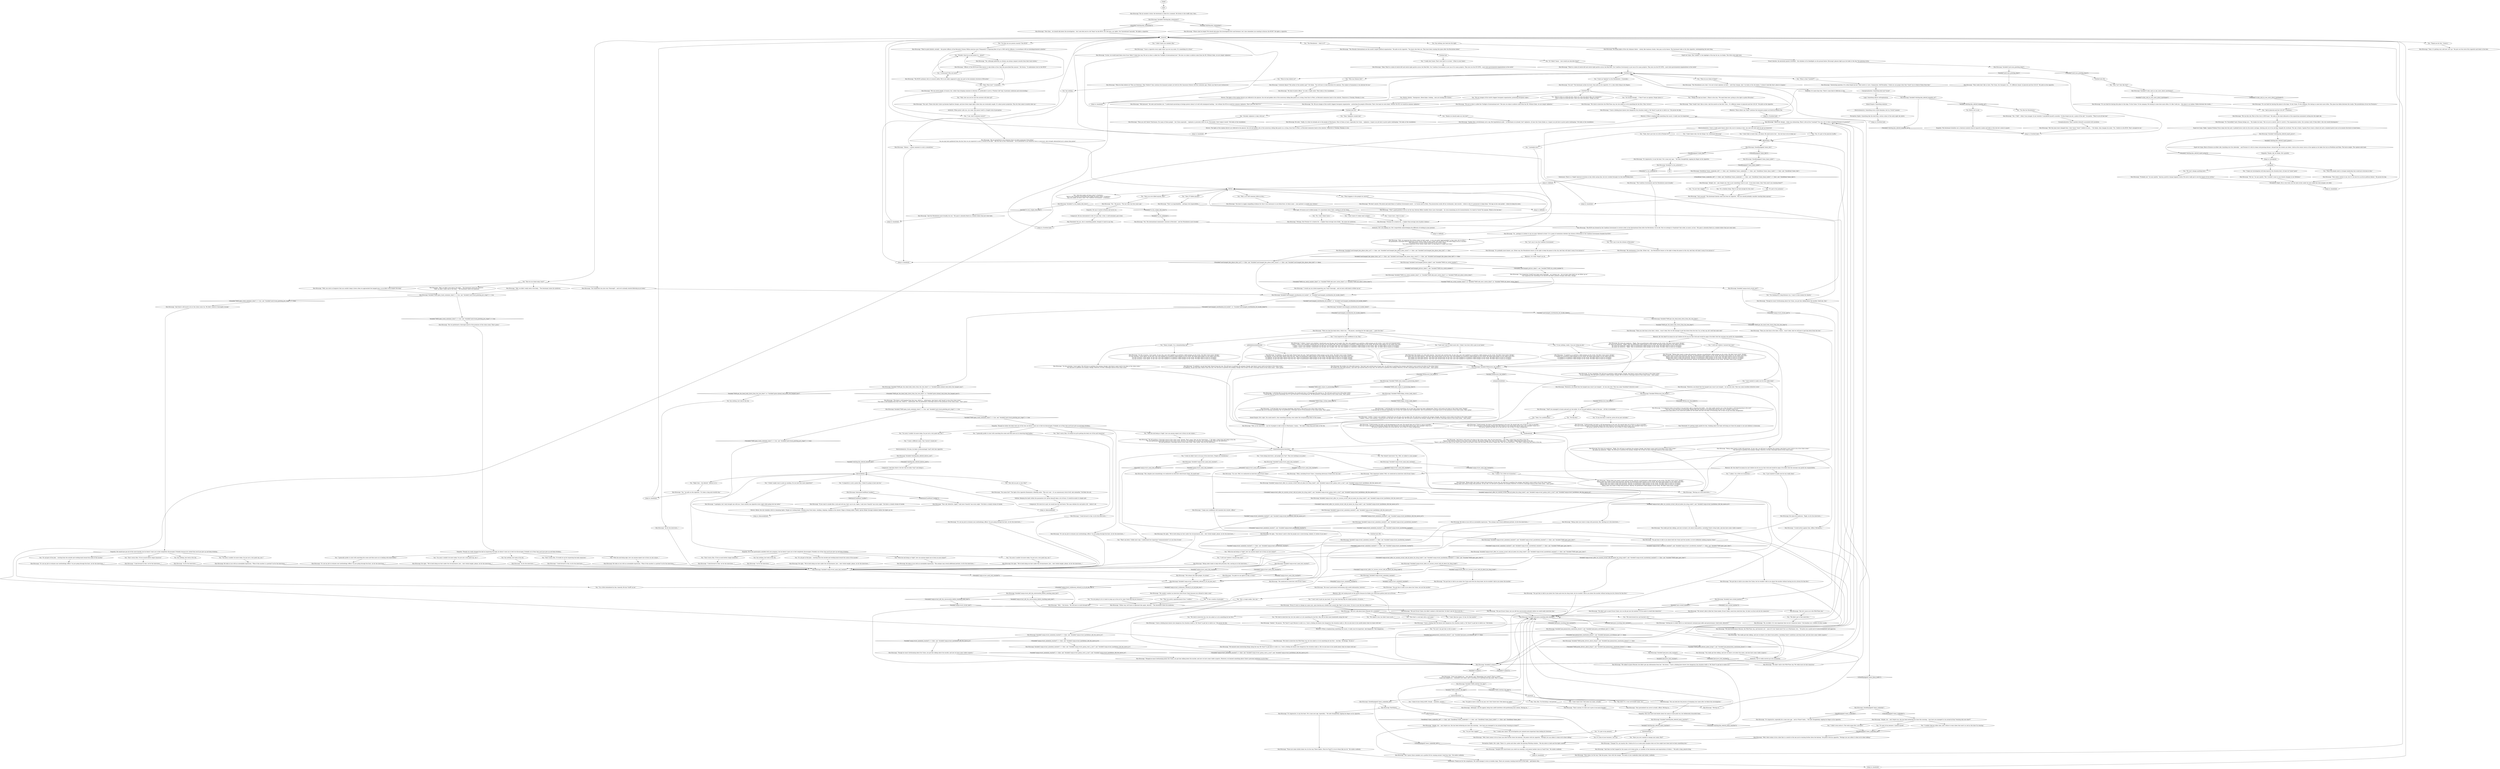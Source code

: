 # KIM SWITCH / DEBRIEF DAY ONE
# 1. Kim smokes.
#2. How did the day go? 
#3. What are our powers and what is the RCM?
#4. What is the Moralintern? 
#5. What do you think of Martinaise, Kim?
# ==================================================
digraph G {
	  0 [label="START"];
	  1 [label="input"];
	  2 [label="Kim Kitsuragi: \"Your call, detective. Again, I only have *exactly* one every night.\" He blows a steady stream of smoke."];
	  3 [label="Endurance: Thank you for the compliment. We could manage it even in wooden clogs. There are uncanny running-reservoirs in this body -- god knows why..."];
	  4 [label="Kim Kitsuragi: \"The Moralist International are the world's largest political organization.\" He pulls on his cigarette. \"You know who they are. They have been running this place after the Revolution failed.\""];
	  5 [label="Kim Kitsuragi: Variable[\"TASK.get_the_dead_body_down_from_the_tree_done\"]"];
	  6 [label="Variable[\"TASK.get_the_dead_body_down_from_the_tree_done\"]", shape=diamond];
	  7 [label="!(Variable[\"TASK.get_the_dead_body_down_from_the_tree_done\"])", shape=diamond];
	  8 [label="You: \"It was the least I could do, given all my past mistakes.\""];
	  9 [label="Kim Kitsuragi: Variable[\"cargo.evrart_stubbornly_refused_to_sit_all_yhe_way\"]"];
	  10 [label="Variable[\"cargo.evrart_stubbornly_refused_to_sit_all_yhe_way\"]", shape=diamond];
	  11 [label="!(Variable[\"cargo.evrart_stubbornly_refused_to_sit_all_yhe_way\"])", shape=diamond];
	  12 [label="Kim Kitsuragi: \"We couldn't conduct an interview with Evrart Claire because you refused to take a seat.\""];
	  13 [label="Kim Kitsuragi: \"We didn't get to meet Evrart Claire, but we did get into the harbour. It'll be easier to reach him tomorrow.\""];
	  14 [label="Kim Kitsuragi: Variable[\"pier.joyce_lynching_hub_reached\"]"];
	  15 [label="Variable[\"pier.joyce_lynching_hub_reached\"]", shape=diamond];
	  16 [label="!(Variable[\"pier.joyce_lynching_hub_reached\"])", shape=diamond];
	  17 [label="You: \"I just can't wait to shoot more shit. I think I was born with a gun in my hands.\""];
	  18 [label="Kim Kitsuragi: Variable[\"cargo.evrart_main_hub_reached\"]"];
	  19 [label="Variable[\"cargo.evrart_main_hub_reached\"]", shape=diamond];
	  20 [label="!(Variable[\"cargo.evrart_main_hub_reached\"])", shape=diamond];
	  21 [label="You: \"I'm sure I can get him to tell us more.\""];
	  22 [label="You: \"It was a matter of principle.\""];
	  23 [label="You: \"See, Kim. I'm becoming a real person.\""];
	  24 [label="Kim Kitsuragi: Variable[\"whirling.kim_debrief_name_reaction\"]"];
	  25 [label="Variable[\"whirling.kim_debrief_name_reaction\"]", shape=diamond];
	  26 [label="!(Variable[\"whirling.kim_debrief_name_reaction\"])", shape=diamond];
	  27 [label="Kim Kitsuragi: \"Change? No, not exactly. But I think all of us at some point imagine what our lives might have been had we been something else.\""];
	  28 [label="Kim Kitsuragi: \"Getting her to really talk to us took fantastic interpersonal skills and perseverance. Good work, detective.\""];
	  29 [label="Kim Kitsuragi: \"No, we didn't. It's very important that we do it tomorrow latest.\" He breathes out. A billow of silver smoke."];
	  30 [label="Kim Kitsuragi: \"What do they believe in? They are Dolorians. They *believe* they continue the humanist project set forth by Her Innocence Dolores Dei four centuries ago. Others say they're just technocrats.\""];
	  31 [label="You: Better not to ask."];
	  32 [label="Jump to: [Untitled hub]"];
	  33 [label="You: \"And in Jamrock and the G.R.I.H?\" (Continue.)"];
	  34 [label="Kim Kitsuragi: \"It's *incredibly* hard. Human beings are...\" He shakes his head. \"But we are in control. And it's worth it. The organization works. Our systems work. If they didn't, this city would disintegrate.\""];
	  35 [label="Kim Kitsuragi: Variable[\"XP.discover_the_bullet\"]"];
	  36 [label="Variable[\"XP.discover_the_bullet\"]", shape=diamond];
	  37 [label="!(Variable[\"XP.discover_the_bullet\"])", shape=diamond];
	  38 [label="Kim Kitsuragi: Variable[\"pier.joyce_hub_reached\"]"];
	  39 [label="Variable[\"pier.joyce_hub_reached\"]", shape=diamond];
	  40 [label="!(Variable[\"pier.joyce_hub_reached\"])", shape=diamond];
	  41 [label="Kim Kitsuragi: \"They're quite limited, actually -- the power officers of the Revachol Citizens Militia exercise most *frequently* is imposing fines of up to 1000 reál for offences, in accordance with an interdepartmental schedule.\""];
	  42 [label="Kim Kitsuragi: \"You can't. Those who don't show up become fugitives though, and have fewer legal rights when they are eventually caught. It's about power projection. Thus far they seem to mostly show up.\""];
	  43 [label="Kim Kitsuragi: Variable[\"cargo.evrart_after_wc_success_evrart_told_all_about_his_drug_trade\"]  and  Variable[\"cargo.evrart_murderhub_reached\"] == false  and  Variable[\"TASK.open_gary_door\"]"];
	  44 [label="Variable[\"cargo.evrart_after_wc_success_evrart_told_all_about_his_drug_trade\"]  and  Variable[\"cargo.evrart_murderhub_reached\"] == false  and  Variable[\"TASK.open_gary_door\"]", shape=diamond];
	  45 [label="!(Variable[\"cargo.evrart_after_wc_success_evrart_told_all_about_his_drug_trade\"]  and  Variable[\"cargo.evrart_murderhub_reached\"] == false  and  Variable[\"TASK.open_gary_door\"])", shape=diamond];
	  46 [label="Empathy: Though you really dropped the ball on inspecting the body, he doesn't want you to feel too discouraged. Probably out of fear that you'll just give up and keep drinking..."];
	  47 [label="You: \"I'm sorry I couldn't do more today. I'm just not a very good cop, am I.\""];
	  48 [label="You: \"It's all part of the plan -- starting from the outside and working back toward the scene of the murder.\""];
	  49 [label="Kim Kitsuragi: \"It's not my job to evaluate your methodology, officer. I'm just going through the facts. As for the interviews...\""];
	  50 [label="Kim Kitsuragi: He raises his eyebrows. \"Right. As for the interviews...\""];
	  51 [label="Kim Kitsuragi: \"Being sober tends to help with precision. Anyway, we performed a field autopsy on the victim. We didn't learn much, though.\"\n\"Being sober tends to help with precision. Anyway, we performed a field autopsy on the victim. We found some things we can really work with.\"\n\"Being sober tends to help with precision. Anyway, we performed a field autopsy on the victim. We didn't find as much as I'd hoped.\"\n\"Being sober tends to help with precision. Anyway, we performed a field autopsy on the victim. We didn't find as much as I'd hoped.\"\n\"Being sober tends to help with precision. Anyway, we performed a field autopsy on the victim. We didn't learn much, though.\""];
	  52 [label="Kim Kitsuragi: \"I look forward to that. As for the interviews...\""];
	  53 [label="Kim Kitsuragi: \"Well...\" He frowns. \"We will have to work through that.\""];
	  54 [label="namehub"];
	  55 [label="You: It's none of your business. Let it go."];
	  56 [label="Kim Kitsuragi: \"I have a feeling that she knows how dangerous the situation really is. We *have* to get her to talk to us.\" He frowns."];
	  57 [label="Kim Kitsuragi: \"Now then... we should talk about the investigation -- but I also feel you're a bit *hazy* on the RCM. Our role here, our rights. Our *jurisdiction* basically.\" He lights a cigarette."];
	  58 [label="Composure: And then there's the fact that he looks *way* cool doing it."];
	  59 [label="You: \"What do they believe in?\""];
	  60 [label="Empathy: Thanks, kid, he thinks. He's grateful."];
	  61 [label="Kim Kitsuragi: \"That seems unwise to me, but it's too late for an all-out political debate.\" He purses his lips."];
	  62 [label="Kim Kitsuragi: \"We met Evrart Claire, but didn't conduct a full interview. So that's one for the to-do list...\""];
	  63 [label="Kim Kitsuragi: \"I still feel like we missed something, but maybe the boys in Processing will surprise us. We still have work to do at the crime scene.\"\n\"I still feel like we missed something, but it's up to the boys in Processing now. We did perform a thorough search of the crime scene. That's great.\""];
	  64 [label="Kim Kitsuragi: \"Where shall we begin? We should talk about the investigation first and foremost, but I also remember you wanting to discuss the RCM?\" He lights a cigarette."];
	  65 [label="Kim Kitsuragi: \"We are permitted to use whatever force we deem necessary. Even lethal.\"\n\"As you may have gathered from the fact that we are expected to carry a record of our kills -- like the one in your watermarks -- we're permitted to use whatever force is necessary. And strongly admonished not to abuse that power.\""];
	  66 [label="killhub"];
	  67 [label="Kim Kitsuragi: \"You got him to talk to you about the Union and even his drug trade, but he wouldn't talk to you about the murder without having you do a favour for him first.\""];
	  68 [label="Inland Empire: He's right. You could smell it, that something missing, even under the overpowering odour of the corpse."];
	  69 [label="You: \"I wish we didn't have to do any of the interviews. People are treacherous.\""];
	  70 [label="Kim Kitsuragi: \"Mhm, including Evrart Claire. A daunting adversary if there ever was one.\""];
	  71 [label="You: \"I'm not going to sit or stand or jump up in the air for some Union big wig just because!..\""];
	  72 [label="Kim Kitsuragi: \"Either way, we'll have to approach him again. Anyway...\" The lieutenant raises his eyebrows."];
	  73 [label="You: \"I still can't believe I missed that shot!\""];
	  74 [label="You: \"It's all part of the plan -- starting from the outside and working back toward the scene of the murder.\""];
	  75 [label="Empathy: He is not particularly satisfied with your progress, but he doesn't want you to feel completely discouraged. Probably out of fear that you'll just give up and keep drinking..."];
	  76 [label="You: \"Big relief. It's a very serviceable name, too.\""];
	  77 [label="You: \"Now that's a cool lady with a cool name.\""];
	  78 [label="Kim Kitsuragi: \"Alright, but -- and, forgive me, this is just something I have to ask -- if you have shoes, then *why aren't you wearing them*?\""];
	  79 [label="Volition: Keeping the habit within the parameters he's given himself takes a lot of focus. It would be easier to simply quit."];
	  80 [label="Jump to: [kimsmokehub]"];
	  81 [label="Kim Kitsuragi: Variable[\"whirling.kim_debrief_electro_cool\"]"];
	  82 [label="Variable[\"whirling.kim_debrief_electro_cool\"]", shape=diamond];
	  83 [label="!(Variable[\"whirling.kim_debrief_electro_cool\"])", shape=diamond];
	  84 [label="You: \"What do you think of them?\""];
	  85 [label="Kim Kitsuragi: \"We don't convict. We arrest and send them to Coalition Government courts -- in Couron and La Delta. The prosecution works off our testimonies. And records -- which is why it's paramount to keep them.\" He taps on his coat pocket -- where he keep his notes."];
	  86 [label="Jump to: [mainhub]"];
	  87 [label="Kim Kitsuragi: \"Then you will *adore* Martinaise. For many of these people -- the Union especially -- vigilantes is precisely what we are. Personally, I don't enjoy it much.\" He looks at the roundabout."];
	  88 [label="Jump to: [mainhub]"];
	  89 [label="Kim Kitsuragi: Variable[\"yard.hanged_coordination_hit_buckle_failed\"]"];
	  90 [label="Variable[\"yard.hanged_coordination_hit_buckle_failed\"]", shape=diamond];
	  91 [label="!(Variable[\"yard.hanged_coordination_hit_buckle_failed\"])", shape=diamond];
	  92 [label="You: \"No big deal.\""];
	  93 [label="Kim Kitsuragi: \"We weren't able to find the Union leader, Evrart Claire, much less interview him. So that's on the to-do list for tomorrow.\""];
	  94 [label="You: \"Wait, so if I kill someone while on duty...\""];
	  95 [label="Kim Kitsuragi: \"*Not* a good position to be in, by the way. Internal Affairs handles these cases thoroughly -- by cross-examining you for inconsistencies. It is hard to *cover* for anyone. Which is for the best.\""];
	  96 [label="Empathy: He says it matter-of-factly and moves on."];
	  97 [label="Kim Kitsuragi: \"Precinct 41 is known for... a higher-than-average rate of police violence.\""];
	  98 [label="Kim Kitsuragi: \"And the Moralintern more broadly, but yes.\" His gaze is absently fixed on a window below that just went dark."];
	  99 [label="Kim Kitsuragi: \"The Coalition Government and the Moralintern more broadly.\""];
	  100 [label="You: \"I'm sorry I couldn't do more today. I'm just not a very good cop, am I.\""];
	  101 [label="Kim Kitsuragi: \"Being sober tends to help with precision. But, moving on to the interviews...\""];
	  102 [label="You: \"The *initial* interviews? Yes. Well, we talked to some people.\""];
	  103 [label="Kim Kitsuragi: \"I look forward to that. As for the interviews...\""];
	  104 [label="You: \"That was pretty unprofessional of me, I confess.\""];
	  105 [label="transitionintointerviewshub"];
	  106 [label="namedoubthub"];
	  107 [label="Kim Kitsuragi: CheckEquipped(\"shoes_snakeskin\")"];
	  108 [label="CheckEquipped(\"shoes_snakeskin\")", shape=diamond];
	  109 [label="!(CheckEquipped(\"shoes_snakeskin\"))", shape=diamond];
	  110 [label="You: \"I didn't even notice it. The work comes first, you know.\""];
	  111 [label="Kim Kitsuragi: The air outside is brisk, the lieutenant is silent for a moment. He listens to the traffic hum, then..."];
	  112 [label="Kim Kitsuragi: \"Well phrased.\" He nods and breathes out. \"I understand answering to foreign powers doesn't sit well with immigrant-bashing -- but without the MI we would be common vigilantes. That's just the way it is.\""];
	  113 [label="You: \"If I *didn't* know -- how would you describe them?\""];
	  114 [label="Kim Kitsuragi: \"Silence -- a great comment to such a conundrum.\""];
	  115 [label="mainhub"];
	  116 [label="Kim Kitsuragi: \"Our inspection *could* have been more thorough -- as it always can -- but we have some leads we can follow up on.\"\n\"Our inspection left something to be desired and didn't produce enough solid leads, though.\""];
	  117 [label="Kim Kitsuragi: Variable[\"TASK.get_the_dead_body_down_from_the_tree_done\"]  or  Variable[\"gates.mhead_took_down_the_hanged_man\"]"];
	  118 [label="Variable[\"TASK.get_the_dead_body_down_from_the_tree_done\"]  or  Variable[\"gates.mhead_took_down_the_hanged_man\"]", shape=diamond];
	  119 [label="!(Variable[\"TASK.get_the_dead_body_down_from_the_tree_done\"]  or  Variable[\"gates.mhead_took_down_the_hanged_man\"])", shape=diamond];
	  120 [label="Kim Kitsuragi: Variable[\"auto.visited_harbour\"]"];
	  121 [label="Variable[\"auto.visited_harbour\"]", shape=diamond];
	  122 [label="!(Variable[\"auto.visited_harbour\"])", shape=diamond];
	  123 [label="Kim Kitsuragi: \"I still feel like we're missing something. And there's still work to do at the crime scene too...\"\n\"I still feel like we're missing something. But we performed a thorough search of the premises of the crime scene. That's great.\""];
	  124 [label="Kim Kitsuragi: \"It's impressive, especially for a man your age -- and in *those* heels...\" He nods thoughtfully, tapping his finger on his cigarette."];
	  125 [label="Authority: He's not judging you. He's respectfully acknowledging the difficulty of working in your precinct."];
	  126 [label="Kim Kitsuragi: \"You got him to talk to you about both the Union and the murder, so we're definitely making progress there.\""];
	  127 [label="You: \"I generally prefer to start with searching the scene and then move on to dealing with dead bodies.\""];
	  128 [label="Pain Threshold: It's getting really painful for him, thinking about the body still being out there for people to see and children to desecrate."];
	  129 [label="Kim Kitsuragi: \"In addition, we got that body *down* from the tree. We still have to perform the autopsy, though. And there's more work to be done at the crime scene.\"\n\"In addition, we got that body *down* from the tree. We still have to perform the autopsy, though. But at least we did a thorough search of the crime scene -- that's great.\""];
	  130 [label="You: \"With the end being so *nigh*, how can anyone expect me to focus on one corpse?\""];
	  131 [label="Kim Kitsuragi: Variable[\"TASK.confront_the_pigs\"]"];
	  132 [label="Variable[\"TASK.confront_the_pigs\"]", shape=diamond];
	  133 [label="!(Variable[\"TASK.confront_the_pigs\"])", shape=diamond];
	  134 [label="Kim Kitsuragi: \"Although I see the appeal, being thus adrift interferes with performing one's duties. Moving on...\""];
	  135 [label="Kim Kitsuragi: \"But let's talk about Joyce Messier for a moment.\""];
	  136 [label="You: \"We interviewed her and learned a lot.\""];
	  137 [label="Kim Kitsuragi: \"Alright, but -- and, forgive me, this has been bothering me since this morning -- how have you managed to run around all day *wearing no shoes*?\""];
	  138 [label="Kim Kitsuragi: \"Alright, but -- and, forgive me, this has been bothering me since this morning -- how have you managed to run around all day *wearing only one shoe*?\""];
	  139 [label="You: \"It's part of my penance. I punish myself.\""];
	  140 [label="Kim Kitsuragi: \"Well, there seems to be at least one shoe further down the balcony.\" He points with his cigarette. \"Perhaps you can collect it when we're done talking.\""];
	  141 [label="Shivers: Below, the city trembles with its remaining lights. People are rushing home, running away from home, smoking, sleeping, singing in the shower. Edges of dining tables, hands, aprons flicker through windows before the lights go out."];
	  142 [label="Composure: Yet were he to quit, he would lose the cool factor. This man relishes his cool quite a bit -- below it all."];
	  143 [label="Perception (Sight): He's right. There it is, green and shiny under the glowing Whirling window... The sky above is dark and the lights sparkle."];
	  144 [label="Jump to: [Untitled hub]"];
	  145 [label="You: \"I have an *opinion* on the Moralintern.\" (Conclude.)"];
	  146 [label="You: \"What happens to the people we convict?\""];
	  147 [label="You: \"What the people need is stronger leadership that would put everyone in line.\""];
	  148 [label="You: \"I don't know why I do the things I do, Lieutenant Kitsuragi.\""];
	  149 [label="Kim Kitsuragi: Variable[\"cargo.evrart_after_wc_success_evrart_told_all_about_his_drug_trade\"]  and  Variable[\"cargo.evrart_hardieboys_did_the_merco_in\"]"];
	  150 [label="Variable[\"cargo.evrart_after_wc_success_evrart_told_all_about_his_drug_trade\"]  and  Variable[\"cargo.evrart_hardieboys_did_the_merco_in\"]", shape=diamond];
	  151 [label="!(Variable[\"cargo.evrart_after_wc_success_evrart_told_all_about_his_drug_trade\"]  and  Variable[\"cargo.evrart_hardieboys_did_the_merco_in\"])", shape=diamond];
	  152 [label="Perception (Sight): He is very tired, but the dark circles under his eyes make him look younger, not older."];
	  153 [label="Kim Kitsuragi: Variable[\"TASK.open_trash_container_done\"] == true  and  Variable[\"yard.viscal_greeting_pre_stage\"] == true"];
	  154 [label="Variable[\"TASK.open_trash_container_done\"] == true  and  Variable[\"yard.viscal_greeting_pre_stage\"] == true", shape=diamond];
	  155 [label="!(Variable[\"TASK.open_trash_container_done\"] == true  and  Variable[\"yard.viscal_greeting_pre_stage\"] == true)", shape=diamond];
	  156 [label="Kim Kitsuragi: \"It would have been even better if we had been able to examine the bullet... but what really worries me is that the body is still decomposing in the yard.\"\n\"The rest is up to the boys in Processing. Maybe they will surprise us by doing their job for once, but I wouldn't count on it.\"\n\"It would have been better if we could have pulled out the bullet and sent the body to Processing. But at least we got the body refrigerated.\""];
	  157 [label="Kim Kitsuragi: \"I'm sure. Well, we conducted an interview with Evrart Claire.\""];
	  158 [label="Kim Kitsuragi: \"I hope your confidence will translate into results, officer.\""];
	  159 [label="Kim Kitsuragi: He studies you with mild concern. \"Just don't get carried away. At any rate, we still have to perform the autopsy. And there's more work to be done at the crime scene.\"\nHe studies you with mild concern. \"Just don't get carried away. At any rate, we still have to perform the autopsy. However, we did a thorough search of the crime scene -- that's great.\""];
	  160 [label="Kim Kitsuragi: \"It's not my job to evaluate your methodology, officer. I'm just going through the facts. As for the interviews...\""];
	  161 [label="Kim Kitsuragi: Variable[\"jam.jammystery_conclusion_drawn\"]  and  Variable[\"pier.joyce_surveillance_tip\"] == false"];
	  162 [label="Variable[\"jam.jammystery_conclusion_drawn\"]  and  Variable[\"pier.joyce_surveillance_tip\"] == false", shape=diamond];
	  163 [label="!(Variable[\"jam.jammystery_conclusion_drawn\"]  and  Variable[\"pier.joyce_surveillance_tip\"] == false)", shape=diamond];
	  164 [label="You: \"I couldn't find my other shoe, and I refuse to wear shoes that aren't as cool as the shoe I'm wearing.\""];
	  165 [label="Jump to: [kimsmokehub]"];
	  166 [label="Jump to: [mainhub]"];
	  167 [label="Inland Empire: Something ominous."];
	  168 [label="Kim Kitsuragi: \"But the years have changed that. I don't know *what* I believe in now....\" He thinks, then changes his mind. \"No. I believe in the RCM. That's enough for me.\""];
	  169 [label="You: \"Yeah. Vigilantes sounds bad.\""];
	  170 [label="Kim Kitsuragi: Variable[\"yard.cuno_greeting_done\"]"];
	  171 [label="Variable[\"yard.cuno_greeting_done\"]", shape=diamond];
	  172 [label="!(Variable[\"yard.cuno_greeting_done\"])", shape=diamond];
	  173 [label="Kim Kitsuragi: \"It's our fault for leaving this place to the dogs. To the Union. To the company. Not daring to come here more often. This place has fallen between the cracks. The jurisdictions of our two Precincts.\""];
	  174 [label="Kim Kitsuragi: \"They're a union of centre-left and centre-right parties across the Reál Belt. Our Coalition Government is just one of its many projects. They also run the ICP, EPIS... most inter-governmental organizations in the world.\""];
	  175 [label="Kim Kitsuragi: \"Then you shot him in the chest, which... wasn't ideal. And we still have to get him down from the tree.\""];
	  176 [label="Kim Kitsuragi: Variable[\"yard.hanged_picture_taken\"]  and  Variable[\"TASK.run_serial_number\"]"];
	  177 [label="Variable[\"yard.hanged_picture_taken\"]  and  Variable[\"TASK.run_serial_number\"]", shape=diamond];
	  178 [label="!(Variable[\"yard.hanged_picture_taken\"]  and  Variable[\"TASK.run_serial_number\"])", shape=diamond];
	  179 [label="caringhub"];
	  180 [label="Kim Kitsuragi: Variable[\"TASK.probe_drivers_about_drugs\"]  and  Variable[\"jam.jammystery_conclusion_drawn\"] == false"];
	  181 [label="Variable[\"TASK.probe_drivers_about_drugs\"]  and  Variable[\"jam.jammystery_conclusion_drawn\"] == false", shape=diamond];
	  182 [label="!(Variable[\"TASK.probe_drivers_about_drugs\"]  and  Variable[\"jam.jammystery_conclusion_drawn\"] == false)", shape=diamond];
	  183 [label="You: \"I don't like to waste time, you know. My mind moves fast -- the rest has to try to keep up.\""];
	  184 [label="Kim Kitsuragi: \"The RCM's primary role is to ensure safety. We're not really supposed to play any part in the economic structure of Revachol.\""];
	  185 [label="Authority: When power calls you, you come. But power itself is a fragile trick of perception."];
	  186 [label="Kim Kitsuragi: Variable[\"tc.rcm_origins_full_story\"]"];
	  187 [label="Variable[\"tc.rcm_origins_full_story\"]", shape=diamond];
	  188 [label="!(Variable[\"tc.rcm_origins_full_story\"])", shape=diamond];
	  189 [label="You: \"With the end being nigh, how can anyone expect me to focus on one corpse...\""];
	  190 [label="You: \"I was inspired by your confidence in me, Kim.\""];
	  191 [label="You: \"I just wanted to make sure he was really dead.\""];
	  192 [label="Kim Kitsuragi: \"Being sober also tends to help with precision. But, moving on to the interviews...\""];
	  193 [label="You: \"I love doing interviews, and people love *me*. They love bathing in my glory.\""];
	  194 [label="Kim Kitsuragi: \"But, despite your misanthropy, we conducted an interview with Evrart Claire. No small task.\""];
	  195 [label="Kim Kitsuragi: \"I'm glad we can agree on that, at least.\""];
	  196 [label="Kim Kitsuragi: \"As for the interviews...\""];
	  197 [label="Kim Kitsuragi: \"Moving on to the interviews...\""];
	  198 [label="Kim Kitsuragi: \"Claire also helped you... how should I say? *Remember your name*? That's a relief.\"\n\"Claire also helped you... remember your name, and is assisting you in getting your gun back. That's a relief.\""];
	  199 [label="Kim Kitsuragi: \"I have a feeling Joyce knows how dangerous the situation really is. We *have* to get her to talk to us.\" He purses his lips."];
	  200 [label="Kim Kitsuragi: \"Well, there seems to be a shoe that is a match to the one you're wearing further down the balcony.\" He points with his cigarette. \"Perhaps you can collect it when we're done talking.\""];
	  201 [label="Kim Kitsuragi: \"Those are some stylish shoes too, by the way. Those loafers. Must be *hard* to run in those like you do.\" He smiles suddenly."];
	  202 [label="Kim Kitsuragi: \"Be sentimental, if you like. Either way -- the Moralintern leases us the right to keep the peace in this city. And they will take it away if we misuse it.\""];
	  203 [label="Kim Kitsuragi: \"Interesting question. It's a blue forget-me-not. Their motto is: Love, Compassion, Self-Discipline. I think you can gauge what they *want* you to think of them from that.\""];
	  204 [label="Jump to: [Untitled hub]"];
	  205 [label="You: \"They've done an awful job here. Have you seen the place? This isn't humanism.\"\n\"They've done an awful job here. Have you seen the place? Things are bad.\""];
	  206 [label="Kim Kitsuragi: \"Well, we didn't even look at the body...\" The lieutenant raises his eyebrows.\n\"Well, we didn't really look at the body...\" The lieutenant raises his eyebrows."];
	  207 [label="Kim Kitsuragi: Variable[\"XP.discover_the_bullet\"]"];
	  208 [label="Variable[\"XP.discover_the_bullet\"]", shape=diamond];
	  209 [label="!(Variable[\"XP.discover_the_bullet\"])", shape=diamond];
	  210 [label="Jump to: [mainhub]"];
	  211 [label="Kim Kitsuragi: \"Yes.\" He pauses. \"The last time was four years ago.\""];
	  212 [label="Jump to: [killhub]"];
	  213 [label="Electrochemistry: I have a really good theory about why you're running so fast, son. Just you wait until we get up tomorrow!"];
	  214 [label="Kim Kitsuragi: He sighs. \"We're both doing our best under the circumstances. Just... don't drink tonight, please. As for the interviews...\""];
	  215 [label="You: \"That's my forte. Unlike most cops, I understand how important *communication* is in our line of work.\""];
	  216 [label="Authority: You've really moved up in his estimation."];
	  217 [label="Rhetoric: He's not saying much on the matter because he thinks you could have gotten more out of Evrart."];
	  218 [label="Kim Kitsuragi: \"As for the interviews...\""];
	  219 [label="Kim Kitsuragi: He raises his eyebrows. \"Right. We still have to perform the autopsy, though. And there's more work to be done at the crime scene.\"\nHe raises his eyebrows. \"Right. We still have to perform the autopsy, though. But at least we did a thorough search of the crime scene.\""];
	  220 [label="You: \"I'm sorry I couldn't do more today. I'm just not a very good cop, am I.\""];
	  221 [label="Kim Kitsuragi: Variable[\"TASK.open_trash_container_done\"] == true  and  Variable[\"yard.viscal_greeting_pre_stage\"] == true"];
	  222 [label="Variable[\"TASK.open_trash_container_done\"] == true  and  Variable[\"yard.viscal_greeting_pre_stage\"] == true", shape=diamond];
	  223 [label="!(Variable[\"TASK.open_trash_container_done\"] == true  and  Variable[\"yard.viscal_greeting_pre_stage\"] == true)", shape=diamond];
	  224 [label="Kim Kitsuragi: He sighs. \"We're both doing our best under the circumstances. Just... don't drink tonight, please. As for the interviews...\""];
	  225 [label="triedbullethub"];
	  226 [label="You: \"I'm glad to have a lead on my gun, but I don't know how I feel about my name.\""];
	  227 [label="Kim Kitsuragi: CheckEquipped(\"shoes_fancy_loafer\")"];
	  228 [label="CheckEquipped(\"shoes_fancy_loafer\")", shape=diamond];
	  229 [label="!(CheckEquipped(\"shoes_fancy_loafer\"))", shape=diamond];
	  230 [label="Jump to: [mainhub]"];
	  231 [label="Kim Kitsuragi: \"Yes. The international community's mission in Revachol -- and the Moralintern more broadly.\""];
	  232 [label="You: \"It's a fashion thing. They're not bad enough for this stud.\""];
	  233 [label="Jump to: [mainhub]"];
	  234 [label="You: \"Let's say it was the citizens of Revachol.\""];
	  235 [label="Kim Kitsuragi: \"The Moralintern are a fact. I try not to have opinions on facts -- until they change. And,\" he looks at the city below, \"it doesn't look like that's about to happen.\""];
	  236 [label="Kim Kitsuragi: He nods. \"Sadly, it is what we already are to the people of Martinaise. Most of them at least, especially the Union -- vigilantes. I expect our job here to prove quite challenging.\" He looks at the roundabout."];
	  237 [label="Kim Kitsuragi: The dying lights of the city shimmer below -- slowly, like luminous clouds, they pass on his lenses. The lieutenant looks at his slim cigarette, contemplating the next drag."];
	  238 [label="Esprit de Corps: Rows of houses on either side, hunching over the sidewalks -- and Precinct 41 with its dome roof growing distant. Around him the streets are silent. A kid on the corner waves at the captain as he takes the turn on Perdition and Main. The horse neighs. The captain nods back."];
	  239 [label="You: \"I really don't know. That's how bad it is in here.\" (Point to your head.)"];
	  240 [label="Kim Kitsuragi: \"Officers of the RCM have been known to take bribes of less than the prescribed fine amount.\" He frowns. \"It undermines trust in the RCM.\""];
	  241 [label="Kim Kitsuragi: Variable[\"tc.harry\"]"];
	  242 [label="Variable[\"tc.harry\"]", shape=diamond];
	  243 [label="!(Variable[\"tc.harry\"])", shape=diamond];
	  244 [label="Rhetoric: By *not ideal* he means he can't believe he let you try that trick and would be angry if he didn't feel the outcome was partly his responsibility."];
	  245 [label="You: \"I admit, I'm a little out of practice.\""];
	  246 [label="Kim Kitsuragi: Variable[\"cargo.evrart_main_hub_reached\"]"];
	  247 [label="Variable[\"cargo.evrart_main_hub_reached\"]", shape=diamond];
	  248 [label="!(Variable[\"cargo.evrart_main_hub_reached\"])", shape=diamond];
	  249 [label="You: \"Don't worry, Kim. I'll totally be up for inspecting the body tomorrow.\""];
	  250 [label="You: Say nothing. Just look at the city."];
	  251 [label="Kim Kitsuragi: \"I look forward to that. As for the interviews...\""];
	  252 [label="You: \"Don't worry, Kim. I'll totally be up for getting the body out of the yard tomorrow.\""];
	  253 [label="You: \"I don't know how I feel about my name, actually.\""];
	  254 [label="You: \"I don't like her name. Or her, for that matter.\""];
	  255 [label="Rhetoric: If Kim is emphasizing something this much, it really must be important."];
	  256 [label="Kim Kitsuragi: \"I have a feeling Joyce knows how dangerous the situation really is. We *have* to get her to talk to us.\" He purses his lips."];
	  257 [label="You: \"We tried to interview her, but she asked us to do something for her first. Boy, did we find some bombshells along the way.\""];
	  258 [label="Kim Kitsuragi: \"It's impressive, to say the least. For a man your age...\" He nods thoughtfully, tapping his finger on his cigarette."];
	  259 [label="Kim Kitsuragi: \"If you want to smoke like a rock and roll star, that's up to you. Again, I only have *exactly* one every night.\" He blows a steady stream of smoke."];
	  260 [label="You: \"How did you get so cool, Kim?\""];
	  261 [label="You: \"A cigarette is such a great idea. I think I'm going to have one too.\""];
	  262 [label="You: \"Yes. It's part of the Jamrock shuffle.\""];
	  263 [label="You: \"The Moralintern -- what is it?\""];
	  264 [label="Electrochemistry: Something even a little feminine, but in a *strict* manner."];
	  265 [label="Empathy: It's more than that. There's some kind of affection in him."];
	  266 [label="Kim Kitsuragi: \"Yes. I *did* -- when I was younger. In my twenties I considered myself a moralist. *A blue forget-me-not, a piece of the sky*,\" he quotes. \"They're not all that bad.\""];
	  267 [label="Kim Kitsuragi: \"Do you?\" The lieutenant arches his brow, then pulls on his cigarette. It's a slim white thing in his fingers."];
	  268 [label="Untitled hub (02)"];
	  269 [label="Kim Kitsuragi: \"It's our fault for leaving this place to the dogs. To the Union. To the company. Not daring to come here more often. It's like I told you -- this place is an orphan. Fallen between the cracks...\""];
	  270 [label="Kim Kitsuragi: Variable[\"yard.hanged_coordination_hit_buckle\"]  or  Variable[\"yard.hanged_coordination_hit_buckle_failed\"]"];
	  271 [label="Variable[\"yard.hanged_coordination_hit_buckle\"]  or  Variable[\"yard.hanged_coordination_hit_buckle_failed\"]", shape=diamond];
	  272 [label="!(Variable[\"yard.hanged_coordination_hit_buckle\"]  or  Variable[\"yard.hanged_coordination_hit_buckle_failed\"])", shape=diamond];
	  273 [label="Kim Kitsuragi: \"Probably not,\" he says quietly. \"Anyway, positive change happens slowly. We never really get to see the impact of our actions.\""];
	  274 [label="Kim Kitsuragi: Variable[\"cargo.evrart_main_hub_reached\"]"];
	  275 [label="Variable[\"cargo.evrart_main_hub_reached\"]", shape=diamond];
	  276 [label="!(Variable[\"cargo.evrart_main_hub_reached\"])", shape=diamond];
	  277 [label="Kim Kitsuragi: \"We conducted an interview with Evrart Claire.\""];
	  278 [label="Kim Kitsuragi: \"I still feel like we missed something, but at least the corpse has been refrigerated. There's still work to be done at the crime scene, though.\"\n\"I still feel like we missed something, but at least the corpse has been refrigerated. And we performed a thorough search of the premises of the crime scene. That's great.\""];
	  279 [label="You: \"Okay. What else?\" (Continue.)"];
	  280 [label="Kim Kitsuragi: Variable[\"cargo.evrart_after_wc_success_evrart_told_all_about_his_drug_trade\"]"];
	  281 [label="Variable[\"cargo.evrart_after_wc_success_evrart_told_all_about_his_drug_trade\"]", shape=diamond];
	  282 [label="!(Variable[\"cargo.evrart_after_wc_success_evrart_told_all_about_his_drug_trade\"])", shape=diamond];
	  283 [label="Kim Kitsuragi: \"You got him to talk to you about the Union, but he wouldn't talk to you about the murder without having you do a favour for him first.\""];
	  284 [label="Kim Kitsuragi: \"But we performed a thorough search of the premises of the crime scene. That's great.\""];
	  285 [label="You: \"It was nothing, really. I was just doing my job.\""];
	  286 [label="Kim Kitsuragi: \"It enabled us to perform a field autopsy on the victim. We didn't learn much, though.\"\n\"It enabled us to perform a field autopsy on the victim. We found some things we can really work with.\"\n\"It enabled us to perform a field autopsy on the victim. We didn't find as much as I'd hoped.\"\n\"It enabled us to perform a field autopsy on the victim. We didn't find as much as I'd hoped.\""];
	  287 [label="Kim Kitsuragi: Variable[\"cargo.evrart_main_hub_reached\"]"];
	  288 [label="Variable[\"cargo.evrart_main_hub_reached\"]", shape=diamond];
	  289 [label="!(Variable[\"cargo.evrart_main_hub_reached\"])", shape=diamond];
	  290 [label="Kim Kitsuragi: Variable[\"cargo.evrart_main_hub_reached\"]"];
	  291 [label="Variable[\"cargo.evrart_main_hub_reached\"]", shape=diamond];
	  292 [label="!(Variable[\"cargo.evrart_main_hub_reached\"])", shape=diamond];
	  293 [label="Kim Kitsuragi: \"I look forward to that. As for the interviews...\""];
	  294 [label="Kim Kitsuragi: \"Being sober also tends to help with precision. Anyway, we performed a field autopsy on the victim. We didn't learn much, though.\"\n\"Being sober also tends to help with precision. Anyway, we performed a field autopsy on the victim. We found some things we can really work with.\"\n\"Being sober also tends to help with precision. Anyway, we performed a field autopsy on the victim. We didn't find as much as I'd hoped.\"\n\"Being sober also tends to help with precision. Anyway, we performed a field autopsy on the victim. We didn't find as much as I'd hoped.\"\n\"Being sober also tends to help with precision. Anyway, we performed a field autopsy on the victim. We didn't learn much, though.\""];
	  295 [label="Kim Kitsuragi: \"And there's still work to be done at the crime scene. Now, for the interviews...\" He takes a deep drag and looks at the city.\n\"There's still work to be done at the crime scene, however. We mustn't forget that. Now, for the interviews...\" He takes a deep drag and looks at the city.\n\"There's still work to be done at the crime scene when we go back to deal with the body. We mustn't forget that. Now, for the interviews...\" He takes a deep drag and looks at the city."];
	  296 [label="Kim Kitsuragi: \"Your personhood was never in doubt, officer. Moving on...\""];
	  297 [label="Kim Kitsuragi: \"But let's move on to the Wild Pines rep.\""];
	  298 [label="You: \"I'm just that rugged.\""];
	  299 [label="Kim Kitsuragi: \"Suit yourself.\" The lieutenant knocks some ash from his cigarette. \"But you should probably consider wearing them anyway.\""];
	  300 [label="You: \"I think I might want to pick up smoking. Do you have any more cigarettes?\""];
	  301 [label="Kim Kitsuragi: \"A historic figure? The author of the modern age?\" He thinks. \"You will have to look elsewhere for opinions. The subject of humanism is too abstract for me.\""];
	  302 [label="Untitled hub"];
	  303 [label="Esprit de Corps: Night. Captain Ptolemy Pryce steps into the yard. A piebald horse waits by the motor carriage, chewing oats out of an oat-bag. Seagulls fly overhead. The sky is black. Captain Pryce wears a black suit and a standard patrol coat as he mounts the horse to head home..."];
	  304 [label="Kim Kitsuragi: \"Now, as for interviews -- my list of people to talk to here in Martinaise, I mean...\" He takes a deep drag and looks at the city."];
	  305 [label="Kim Kitsuragi: \"We interviewed Joyce Messier, the Wild Pines rep, and learned a lot -- none of it very *good news* for us or Martinaise, but...\" He gives you a quick nod of acknowledgement and approval."];
	  306 [label="Kim Kitsuragi: \"We didn't talk to the Wild Pines rep. We really must do that tomorrow.\""];
	  307 [label="Kim Kitsuragi: \"Yes, although indirectly, as citizens can always request records from their local station.\""];
	  308 [label="You: \"Have you ever killed anyone, Kim?\""];
	  309 [label="Half Light: Of course you've killed people. It's somewhere down there, melting in all the drink..."];
	  310 [label="Kim Kitsuragi: Variable[\"cargo.evrart_unionhub_reached\"]  and  Variable[\"cargo.evrart_murderhub_reached\"]"];
	  311 [label="Variable[\"cargo.evrart_unionhub_reached\"]  and  Variable[\"cargo.evrart_murderhub_reached\"]", shape=diamond];
	  312 [label="!(Variable[\"cargo.evrart_unionhub_reached\"]  and  Variable[\"cargo.evrart_murderhub_reached\"])", shape=diamond];
	  313 [label="Kim Kitsuragi: \"Unfortunately, the body is still decomposing in the yard. We should take care of that as soon as possible.\"\n\"The rest is up to the boys in Processing. Maybe they will surprise us by doing their job for once, but I wouldn't count on it.\"\n\"We haven't gotten the body out of the yard yet, but at least it's been refrigerated.\""];
	  314 [label="Kim Kitsuragi: \"In addition, we got that body *down* from the tree. *And* performed a field autopsy on the victim. We didn't learn much, though.\"\n\"In addition, we got that body *down* from the tree. *And* we performed a field autopsy on the victim. We found some things we can really work with.\"\n\"In addition, we got that body *down* from the tree. *And* we performed a field autopsy on the victim. We didn't find as much as I'd hoped, though.\"\n\"In addition, we got that body *down* from the tree. *And* we performed a field autopsy on the victim. We didn't find as much as I'd hoped, though.\""];
	  315 [label="You: \"I generally prefer to start with searching the scene and then move on to removing dead bodies.\""];
	  316 [label="Empathy: Kim must have had doubts about his name at some point too, but deliberately discarded them."];
	  317 [label="You: \"I really don't know. The investigation just seemed more important than looking for footwear.\""];
	  318 [label="You: \"It's part of my penance.\""];
	  319 [label="Composure: He has internalized it well. It's just that. A fact. A self-contained, past event."];
	  320 [label="Rhetoric: Or if they *think* you do."];
	  321 [label="You: \"Things are bad out there.\" (Point to the city.) \"We need them here, giving us the right to police Revachol.\""];
	  322 [label="Jump to: [Untitled hub]"];
	  323 [label="You: \"We are stooges of the world's biggest bourgeois organization, protecting bourgeois rights.\""];
	  324 [label="Kim Kitsuragi: \"Spoken like a revolutionary, not a cop. But hypothetical aside -- in Martinaise we already *are* vigilantes. At least the Union thinks so. I expect our job here to prove quite challenging.\" He looks at the roundabout."];
	  325 [label="Kim Kitsuragi: Variable[\"whirling.kim_debrief_esprit_pryce\"]"];
	  326 [label="Variable[\"whirling.kim_debrief_esprit_pryce\"]", shape=diamond];
	  327 [label="!(Variable[\"whirling.kim_debrief_esprit_pryce\"])", shape=diamond];
	  328 [label="Kim Kitsuragi: Variable[\"TASK.fridge_victims_body_done\"]"];
	  329 [label="Variable[\"TASK.fridge_victims_body_done\"]", shape=diamond];
	  330 [label="!(Variable[\"TASK.fridge_victims_body_done\"])", shape=diamond];
	  331 [label="You: \"Wouldn't that be an easy power to... abuse?\""];
	  332 [label="Kim Kitsuragi: \"We can arrest people, of course, but, rather than bringing someone in directly, it's preferable to serve a *Station Call* slip. It prevents confusion and overcrowding.\""];
	  333 [label="Kim Kitsuragi: \"Perhaps. But Precinct 41 is known for... a higher-than-average rate of kills.\" He raises his eyebrows."];
	  334 [label="You: \"And who makes all these rules?\" (Continue.)\n\"And it's the Coalition Government that makes all these rules?\" (Continue.)\n\"And who makes all these rules? The Coalition Government?\" (Continue.)"];
	  335 [label="Empathy: He would have put all of this more harshly, but he doesn't want you to feel completely discouraged. Probably because he's afraid that you'll just give up and keep drinking..."];
	  336 [label="Kim Kitsuragi: He looks at you with an unreadable expression. \"What if this murder is a portent? As for the interviews...\""];
	  337 [label="Kim Kitsuragi: \"On this occasion, I must agree. At any rate, your shot enabled us to perform a field autopsy on the victim. We didn't learn much, though.\"\n\"On this occasion, I must agree. At any rate, your shot enabled us to perform a field autopsy on the victim. We found some things we can really work with.\"\n\"On this occasion, I must agree. At any rate, your shot enabled us to perform a field autopsy on the victim. We didn't find as much as I'd hoped.\"\n\"On this occasion, I must agree. At any rate, your shot enabled us to perform a field autopsy on the victim. We didn't find as much as I'd hoped.\""];
	  338 [label="Kim Kitsuragi: He sighs. \"One doesn't need to like the people one is interviewing. Indeed, it's better if you don't.\""];
	  339 [label="You: \"He's a tough cookie, that one.\""];
	  340 [label="You: Say nothing. Just look at the city."];
	  341 [label="Kim Kitsuragi: \"Being sober tends to help with precision. At any rate, we still have to perform the autopsy. And there's more work to do at the crime scene.\"\n\"We still have to perform the autopsy, though. However, we did a thorough search of the crime scene.\""];
	  342 [label="You: \"Don't worry, Kim. I'll be in much better shape tomorrow.\""];
	  343 [label="Kim Kitsuragi: \"As for the interviews...\""];
	  344 [label="Kim Kitsuragi: He looks at you with an unreadable expression. \"The autopsy may reveal additional portents. As for the interviews...\""];
	  345 [label="Rhetoric: If Kim is emphasizing something this much, it really must be important. And dangerous. Very dangerous."];
	  346 [label="Kim Kitsuragi: \"Indeed.\" He pauses. \"We *have* to get Messier to talk to us. I have a feeling she knows how dangerous the situation really is. But we also have to be careful about what we share with her.\""];
	  347 [label="Kim Kitsuragi: \"It's probably more honest, yes. Either way, the Moralintern leases us the right to keep the peace in this city. And they will take it away if we misuse it.\""];
	  348 [label="Conceptualization: That's another leitmotiv associated with moralism."];
	  349 [label="Untitled hub"];
	  350 [label="You: \"Thank you for this.\" [Leave.]"];
	  351 [label="Kim Kitsuragi: \"The body is still hanging from that tree, which is... unfortunate. And there's still *much* to do at the crime scene.\"\n\"The body is still hanging from that tree, which is... unfortunate. But we performed a thorough search of the premises of the crime scene -- that's great.\""];
	  352 [label="Kim Kitsuragi: \"Above all, though... today was exhausting. What's with all the *running*? You run a lot. Is that a standard Precinct 41 practice?\""];
	  353 [label="Kim Kitsuragi: Variable[\"cargo.evrart_unionhub_reached\"]  and  Variable[\"cargo.evrart_hardieboys_did_the_merco_in\"]"];
	  354 [label="Variable[\"cargo.evrart_unionhub_reached\"]  and  Variable[\"cargo.evrart_hardieboys_did_the_merco_in\"]", shape=diamond];
	  355 [label="!(Variable[\"cargo.evrart_unionhub_reached\"]  and  Variable[\"cargo.evrart_hardieboys_did_the_merco_in\"])", shape=diamond];
	  356 [label="Untitled hub (09)"];
	  357 [label="Kim Kitsuragi: \"You really got him talking, and now we know a lot about local politics, including Claire's drug trade, and also have some viable suspects.\""];
	  358 [label="Kim Kitsuragi: \"You got him to talk to you about the Union and even his drug trade, but he wouldn't talk to you about the murder.\""];
	  359 [label="Kim Kitsuragi: \"You got him to talk to you about the Union, but not the murder.\""];
	  360 [label="Kim Kitsuragi: \"He wasn't particularly forthcoming with useful information, however.\""];
	  361 [label="Kim Kitsuragi: \"And there's still much to do at the crime scene too. We didn't search it thoroughly enough.\""];
	  362 [label="Kim Kitsuragi: \"Unfortunately, the body is still decomposing in the yard. We should take care of that as soon as possible.\"\n\"The rest is up to the boys in Processing. Maybe they will surprise us by doing their job for once, but I wouldn't count on it.\"\n\"We haven't gotten the body out of the yard yet, but at least it's been refrigerated.\""];
	  363 [label="Kim Kitsuragi: \"Unfortunately, the body is still decomposing in the yard. We should take care of that as soon as possible.\"\n\"The rest is up to the boys in Processing. Maybe they will surprise us by doing their job for once, but I wouldn't count on it.\"\n\"We haven't gotten the body out of the yard yet, but at least it's been refrigerated.\""];
	  364 [label="You: Say nothing. Just look at the city."];
	  365 [label="You: \"I just wanted to make sure he was really dead.\""];
	  366 [label="Kim Kitsuragi: \"Moving on...\""];
	  367 [label="You: \"Have you ever wanted to change your name, Kim?\""];
	  368 [label="You: \"We tried to interview her, but she asked us to do something for her first.\""];
	  369 [label="You: \"We didn't get to that interview...\""];
	  370 [label="You: \"I didn't know you smoked, Kim.\""];
	  371 [label="Kim Kitsuragi: \"You mean this?\" The light of his cigarette illuminates a fleeting smile. \"This isn't cool -- it's an unnecessary trial of will. And unhealthy.\" He flicks the ash."];
	  372 [label="You: \"Let's say it was the Coalition Government.\""];
	  373 [label="You: \"What is their *symbol*?\""];
	  374 [label="You: \"You like the Moralintern.\""];
	  375 [label="Empathy: The lieutenant breathes out a chestnut-scented cloud of cigarette smoke and looks at the city he's sworn to guard."];
	  376 [label="Jump to: [killhub]"];
	  377 [label="Kim Kitsuragi: \"We run this city. West of the river is RCM land.\" He looks at the dark silhouette of the equestrian monument cutting into the night sky."];
	  378 [label="You: Say nothing. Just look into the night."];
	  379 [label="Kim Kitsuragi: Variable[\"TASK.run_serial_number_done\"]  or  Variable[\"TASK.talk_merc_tattoo_done\"]  or  Variable[\"TASK.ask_about_tattoo_done\"]"];
	  380 [label="Variable[\"TASK.run_serial_number_done\"]  or  Variable[\"TASK.talk_merc_tattoo_done\"]  or  Variable[\"TASK.ask_about_tattoo_done\"]", shape=diamond];
	  381 [label="!(Variable[\"TASK.run_serial_number_done\"]  or  Variable[\"TASK.talk_merc_tattoo_done\"]  or  Variable[\"TASK.ask_about_tattoo_done\"])", shape=diamond];
	  382 [label="Kim Kitsuragi: \"*And* you managed to locate and pull out the bullet. So we can get ballistics, make of the gun -- all this is invaluable.\""];
	  383 [label="You: \"I hope our investigation will help improve the situation here. At least do *some* good.\""];
	  384 [label="Kim Kitsuragi: Variable[\"cargo.evrart_left_the_conversation_before_reaching_main_hub\"]"];
	  385 [label="Variable[\"cargo.evrart_left_the_conversation_before_reaching_main_hub\"]", shape=diamond];
	  386 [label="!(Variable[\"cargo.evrart_left_the_conversation_before_reaching_main_hub\"])", shape=diamond];
	  387 [label="Kim Kitsuragi: \"We talked to Joyce Messier, but didn't get any information from her.\" He frowns. \"I have a feeling Joyce knows how dangerous the situation really is. We *have* to get her to talk to us.\""];
	  388 [label="You: \"Wait, how can you be sure the arrestee will show up?\""];
	  389 [label="Jump to: [mainhub]"];
	  390 [label="Kim Kitsuragi: Variable[\"cargo.evrart_unionhub_reached\"]  and  Variable[\"cargo.evrart_murderhub_reached\"] == false  and  Variable[\"TASK.open_gary_door\"]"];
	  391 [label="Variable[\"cargo.evrart_unionhub_reached\"]  and  Variable[\"cargo.evrart_murderhub_reached\"] == false  and  Variable[\"TASK.open_gary_door\"]", shape=diamond];
	  392 [label="!(Variable[\"cargo.evrart_unionhub_reached\"]  and  Variable[\"cargo.evrart_murderhub_reached\"] == false  and  Variable[\"TASK.open_gary_door\"])", shape=diamond];
	  393 [label="Kim Kitsuragi: Variable[\"cargo.evrart_unionhub_reached\"] == false  and  Variable[\"cargo.evrart_hardieboys_did_the_merco_in\"]"];
	  394 [label="Variable[\"cargo.evrart_unionhub_reached\"] == false  and  Variable[\"cargo.evrart_hardieboys_did_the_merco_in\"]", shape=diamond];
	  395 [label="!(Variable[\"cargo.evrart_unionhub_reached\"] == false  and  Variable[\"cargo.evrart_hardieboys_did_the_merco_in\"])", shape=diamond];
	  396 [label="Kim Kitsuragi: Variable[\"cargo.evrart_unionhub_reached\"]"];
	  397 [label="Variable[\"cargo.evrart_unionhub_reached\"]", shape=diamond];
	  398 [label="!(Variable[\"cargo.evrart_unionhub_reached\"])", shape=diamond];
	  399 [label="Kim Kitsuragi: \"Though he wasn't forthcoming about the Union, you got him talking about the murder, and now we have some viable suspects.\""];
	  400 [label="Kim Kitsuragi: \"It's not my job to evaluate your methodology, officer. I'm just going through the facts. As for the interviews...\""];
	  401 [label="Kim Kitsuragi: \"As for the interviews...\""];
	  402 [label="Kim Kitsuragi: \"We learned some interesting things along the way. We *have* to get Joyce to talk to us. I have a feeling she knows how dangerous the situation really is. But we also have to be careful about what we share with her.\""];
	  403 [label="You: \"I'm just that rugged.\""];
	  404 [label="Kim Kitsuragi: Variable[\"whirling.kim_orientation\"]"];
	  405 [label="Variable[\"whirling.kim_orientation\"]", shape=diamond];
	  406 [label="!(Variable[\"whirling.kim_orientation\"])", shape=diamond];
	  407 [label="Kim Kitsuragi: SubstanceUsedMore(\"smokes\")"];
	  408 [label="SubstanceUsedMore(\"smokes\")", shape=diamond];
	  409 [label="!(SubstanceUsedMore(\"smokes\"))", shape=diamond];
	  410 [label="Kim Kitsuragi: \"Yes,\" he pulls on the cigarette. \"It's been a long and eventful day. \""];
	  411 [label="You: \"Who was Dolores Dei?\""];
	  412 [label="Logic: Something almost self-explanatory."];
	  413 [label="Kim Kitsuragi: \"We are in what is called the *twilight of international law*. The laws we claim to enforce come from the MI. Without them, we are simply vigilantes.\""];
	  414 [label="Shivers: The lights of the orphan district are reflected in his glasses: the red and golden orbs of the motorway sliding like pearls on a string, from East to West, as Revachol commutes back to the suburbs. Tomorrow is Tuesday. Monday is over."];
	  415 [label="Kim Kitsuragi: Variable[\"tc.kim_said_no_one_cares_about_martinaise\"]"];
	  416 [label="Variable[\"tc.kim_said_no_one_cares_about_martinaise\"]", shape=diamond];
	  417 [label="!(Variable[\"tc.kim_said_no_one_cares_about_martinaise\"])", shape=diamond];
	  418 [label="Jump to: [caringhub]"];
	  419 [label="You: \"How do you think today went?\""];
	  420 [label="Kim Kitsuragi: \"Then you shot the body down, which was...\" He pauses, searching for the right word. \"...quite the shot.\""];
	  421 [label="Kim Kitsuragi: \"Moreover, you found that the hanged man wasn't just hanged -- he was also shot. That was some *excellent* detective work.\""];
	  422 [label="Kim Kitsuragi: \"We met Evrart Claire, but you left the conversation abruptly before we could really interview him.\""];
	  423 [label="You: \"I see. And if someone resists?\""];
	  424 [label="You: \"Have *I* killed anyone?\""];
	  425 [label="Kim Kitsuragi: Variable[\"cargo.evrart_unionhub_reached\"] == false  and  Variable[\"cargo.evrart_murderhub_reached\"]"];
	  426 [label="Variable[\"cargo.evrart_unionhub_reached\"] == false  and  Variable[\"cargo.evrart_murderhub_reached\"]", shape=diamond];
	  427 [label="!(Variable[\"cargo.evrart_unionhub_reached\"] == false  and  Variable[\"cargo.evrart_murderhub_reached\"])", shape=diamond];
	  428 [label="Kim Kitsuragi: Variable[\"cargo.evrart_unionhub_reached\"] == false  and  Variable[\"cargo.evrart_gonna_start_a_war\"]  and  Variable[\"cargo.evrart_hardieboys_did_the_merco_in\"]"];
	  429 [label="Variable[\"cargo.evrart_unionhub_reached\"] == false  and  Variable[\"cargo.evrart_gonna_start_a_war\"]  and  Variable[\"cargo.evrart_hardieboys_did_the_merco_in\"]", shape=diamond];
	  430 [label="!(Variable[\"cargo.evrart_unionhub_reached\"] == false  and  Variable[\"cargo.evrart_gonna_start_a_war\"]  and  Variable[\"cargo.evrart_hardieboys_did_the_merco_in\"])", shape=diamond];
	  431 [label="Kim Kitsuragi: \"Yeah, it's getting very cold now. Let's go.\" He puts out the stub of his cigarette and looks to the door."];
	  432 [label="You: \"Damn straight. I'm a sharpshooting cop.\""];
	  433 [label="Kim Kitsuragi: \"It was something. We still have to perform a field autopsy, though. And there's more work to be done at the crime scene.\"\n\"It was something. We still have to perform a field autopsy, though. But we did do a thorough search of the crime scene -- that's great.\""];
	  434 [label="You: \"Don't worry, Kim. I'll be in much better shape tomorrow.\""];
	  435 [label="Kim Kitsuragi: He studies you with mild concern. \"Just don't get carried away. At any rate, your shot enabled us to perform a field autopsy on the victim. We didn't learn much, though.\"\nHe studies you with mild concern. \"Just don't get carried away. At any rate, your shot enabled us to perform a field autopsy on the victim. We found some things we can really work with.\"\nHe studies you with mild concern. \"Just don't get carried away. At any rate, your shot enabled us to perform a field autopsy on the victim. We didn't find as much as I'd hoped.\"\nHe studies you with mild concern. \"Just don't get carried away. At any rate, your shot enabled us to perform a field autopsy on the victim. We didn't find as much as I'd hoped.\""];
	  436 [label="nameandgunhub"];
	  437 [label="You: \"I kind of miss being adrift, though -- nameless, gunless...\""];
	  438 [label="Kim Kitsuragi: \"That's normal. It's best not to give it too much thought.\""];
	  439 [label="You: \"We talked to her, but didn't learn much...\""];
	  440 [label="Jump to: [mainhub]"];
	  441 [label="Kim Kitsuragi: CheckEquipped(\"shoes_faln\")"];
	  442 [label="CheckEquipped(\"shoes_faln\")", shape=diamond];
	  443 [label="!(CheckEquipped(\"shoes_faln\"))", shape=diamond];
	  444 [label="Kim Kitsuragi: \"I have a cigarette every night when I go over my notes. It's something of a ritual.\""];
	  445 [label="You: \"Right then -- the debrief.\" (Return to it.)"];
	  446 [label="Kim Kitsuragi: Variable[\"whirling.kim_debrief_empathy_mi\"]"];
	  447 [label="Variable[\"whirling.kim_debrief_empathy_mi\"]", shape=diamond];
	  448 [label="!(Variable[\"whirling.kim_debrief_empathy_mi\"])", shape=diamond];
	  449 [label="Kim Kitsuragi: \"No. We are stooges of the world's biggest bourgeois organization -- protecting the people of Revachol. That's the hand we were dealt. Without the MI, we would be common vigilantes.\""];
	  450 [label="You: \"Actually, vigilantes is okay with me.\""];
	  451 [label="Visual Calculus: An aerostatic passes overhead -- the whiskers of its floodlights on the ground below. Kitsuragi's glasses light up as he looks to the sky. Two glowing circles."];
	  452 [label="You: \"Why *are* they like this?\""];
	  453 [label="Kim Kitsuragi: \"Okay. They're a union of centre-left and centre-right parties across the Reál Belt. Our Coalition Government is just one of its many projects. They also run the ICP, EPIS... most inter-governmental organizations in the world.\""];
	  454 [label="Kim Kitsuragi: \"Well, we didn't really look at the body...\" The lieutenant raises his eyebrows."];
	  455 [label="Kim Kitsuragi: Variable[\"yard.hanged_kim_phase_deux_sat\"] == false  and  Variable[\"yard.hanged_kim_phase_deux_unsat\"] == false  and  Variable[\"yard.hanged_kim_phase_deux_fail\"] == false"];
	  456 [label="Variable[\"yard.hanged_kim_phase_deux_sat\"] == false  and  Variable[\"yard.hanged_kim_phase_deux_unsat\"] == false  and  Variable[\"yard.hanged_kim_phase_deux_fail\"] == false", shape=diamond];
	  457 [label="!(Variable[\"yard.hanged_kim_phase_deux_sat\"] == false  and  Variable[\"yard.hanged_kim_phase_deux_unsat\"] == false  and  Variable[\"yard.hanged_kim_phase_deux_fail\"] == false)", shape=diamond];
	  458 [label="Kim Kitsuragi: \"Then you shot him in the chest, which... wasn't ideal. But we did manage to get him down from the tree. So, as they say, all's well that ends well.\""];
	  459 [label="Kim Kitsuragi: \"Me too,\" he says quietly. \"But I wouldn't count on any drastic changes in our lifetimes.\""];
	  460 [label="Kim Kitsuragi: \"You have to supply compelling evidence for why it was necessary to use lethal force. In these cases -- your partner is usually your witness.\""];
	  461 [label="Kim Kitsuragi: \"That's an improbability -- perhaps even impossibility...\""];
	  462 [label="You: \"No. I don't think I have.\""];
	  463 [label="Kim Kitsuragi: \"The RCM was formed by the Coalition Government to restore order in the International Zone after the Revolution. So we did. Now we attempt to *maintain* that order, no more, no less.\" His gaze is absently fixed on a window below that just went dark."];
	  464 [label="Kim Kitsuragi: \"You really got him talking, and now we know a lot about local politics, including Claire's ambitions and drug trade, and also have some viable suspects.\""];
	  465 [label="Kim Kitsuragi: \"On this occasion, I must agree. We still have to perform the autopsy, though. And there's more work to be done at the crime scene.\"\n\"We still have to perform the autopsy, though. However, we did a thorough search of the crime scene.\""];
	  466 [label="Kim Kitsuragi: \"Being sober also tends to help with precision. At any rate, we still have to perform the autopsy. And there's more work to do at the crime scene.\"\n\"Being sober also tends to help with precision. At any rate, we still have to perform the autopsy. However, we did do a thorough search of the crime scene -- that's great.\""];
	  467 [label="autopsytobullethub"];
	  468 [label="Kim Kitsuragi: \"We tried to interview the Wild Pines rep, but she asked us to do something for her first -- but fine,\" he shrugs. \"So be it.\""];
	  469 [label="kimsmokehub"];
	  470 [label="Kim Kitsuragi: \"I apologize, but I only brought one with me. I have exactly one cigarette every night while going over my notes.\""];
	  471 [label="Untitled hub"];
	  472 [label="Conceptualization: Something kind and *usual*."];
	  473 [label="You: \"Maybe we should make our own law?\""];
	  474 [label="Esprit de Corps: This *soldier* is the highlight of the day for me, he thinks. This little stick right here."];
	  475 [label="Kim Kitsuragi: \"I would say our initial inspection was *very* thorough -- and we have solid leads to follow up on.\""];
	  476 [label="You: \"A thousand? Why not more?\""];
	  477 [label="You: \"I don't know if I really want to know.\""];
	  478 [label="Jump to: [killhub]"];
	  479 [label="Kim Kitsuragi: \"Or... perhaps it is better to say we were *allowed to form*. It's a point of contention whether the citizens of Revachol or the Coalition Government founded the RCM.\""];
	  480 [label="Kim Kitsuragi: Variable[\"cargo.evrart_after_wc_success_evrart_told_all_about_his_drug_trade\"]  and  Variable[\"cargo.evrart_gonna_start_a_war\"]  and  Variable[\"cargo.evrart_hardieboys_did_the_merco_in\"]"];
	  481 [label="Variable[\"cargo.evrart_after_wc_success_evrart_told_all_about_his_drug_trade\"]  and  Variable[\"cargo.evrart_gonna_start_a_war\"]  and  Variable[\"cargo.evrart_hardieboys_did_the_merco_in\"]", shape=diamond];
	  482 [label="!(Variable[\"cargo.evrart_after_wc_success_evrart_told_all_about_his_drug_trade\"]  and  Variable[\"cargo.evrart_gonna_start_a_war\"]  and  Variable[\"cargo.evrart_hardieboys_did_the_merco_in\"])", shape=diamond];
	  483 [label="Kim Kitsuragi: \"I admit, I wasn't sure whether I should give you the gun, but I'm glad I did. Your shot enabled us to perform a field autopsy on the victim. I just wish we'd learned more.\"\n\"I admit, I wasn't sure whether I should give you the gun, but I'm glad I did. Your shot enabled us to perform a field autopsy on the victim. We found some things we can really work with.\"\n\"I admit, I wasn't sure whether I should give you the gun, but I'm glad I did. Your shot enabled us to perform a field autopsy on the victim. Alas, we didn't find as much as I'd hoped.\"\n\"I admit, I wasn't sure whether I should give you the gun, but I'm glad I did. Your shot enabled us to perform a field autopsy on the victim. Alas, we didn't find as much as I'd hoped.\""];
	  484 [label="Rhetoric: By *not ideal* he means he can't believe he let you try that trick and would be angry if he didn't feel the outcome was partly his responsibility."];
	  485 [label="Empathy: Though he wishes the body were out of the tree, he doesn't want you to feel too discouraged. Probably out of fear that you'll just give up and keep drinking..."];
	  486 [label="You: \"With the end being so *nigh*, how can anyone expect me to focus on one corpse...\""];
	  487 [label="You: \"I'm sorry I couldn't do more today. I'm just not a very good cop, am I.\""];
	  488 [label="Kim Kitsuragi: \"And then we feel trapped by the names we've been given, as symbols of the intentions and expectations of others...\" He pulls a long, pensive drag."];
	  489 [label="Kim Kitsuragi: \"Imagine how much faster you could run wearing a cool patent leather shoe on *each* foot.\" He smiles suddenly."];
	  490 [label="Jump to: [mainhub]"];
	  491 [label="Shivers: The lights of the orphan district are reflected in his glasses: the red and golden orbs of the motorway sliding like pearls on a string, from East to West, as Revachol commutes back to the suburbs. Tomorrow is Tuesday. Monday is over."];
	  492 [label="Perception (Sight): Something like the dark blue, serious colour of the early night sky above."];
	  493 [label="You: \"On second thought -- I *don't* have an opinion. Forget about it.\""];
	  494 [label="You: Mutter silently: \"Immigrants, liberal kipts, fucking... men are turning into women.\""];
	  495 [label="Kim Kitsuragi: \"Well, you were so hungover that you couldn't keep it down when we approached the hanged man, so we didn't even inspect the body.\""];
	  496 [label="You: \"Yeah, I'm a professional.\""];
	  497 [label="You: \"So what are our powers exactly? The RCM?\""];
	  498 [label="You: \"We won't change anything here.\""];
	  499 [label="Kim Kitsuragi: Variable[\"TASK.send_corpse_to_processing_done\"]"];
	  500 [label="Variable[\"TASK.send_corpse_to_processing_done\"]", shape=diamond];
	  501 [label="!(Variable[\"TASK.send_corpse_to_processing_done\"])", shape=diamond];
	  502 [label="You: \"Yeah, that's just how we roll in Precinct 41.\""];
	  503 [label="You: \"I must have. I feel it in me.\""];
	  504 [label="Kim Kitsuragi: \"Though he wasn't forthcoming about the Union, you got him talking about the murder, and now we have some viable suspects. Moreover, we learned something about Claire's personal ambitions in all of this.\""];
	  505 [label="Kim Kitsuragi: \"I admit, I wasn't sure whether I should give you the gun, but I'm glad I did. We still have to perform the autopsy, though. And there's more work to be done at the crime scene.\"\n\"I admit, I wasn't sure whether I should give you the gun, but I'm glad I did. We still have to perform the autopsy, though. But we did do a thorough search of the crime scene -- that's great.\""];
	  506 [label="gotbodydownshotlesshub"];
	  507 [label="You: Say nothing. Just look at the city."];
	  508 [label="Kim Kitsuragi: \"It's not my job to evaluate your methodology, officer. I'm just going through the facts. As for the interviews...\""];
	  509 [label="Kim Kitsuragi: He sighs. \"We're both doing our best under the circumstances. Just... don't drink tonight, please. As for the interviews...\""];
	  510 [label="You: \"I want a different name. One I haven't ruined yet.\""];
	  511 [label="Kim Kitsuragi: \"You can look into the process of changing your name after we finish this investigation.\""];
	  512 [label="Electrochemistry: Oh man, he looks so devastatingly *cool* with that cigarette."];
	  513 [label="Kim Kitsuragi: \"In fact, we would need them even if you *didn't* think that way. We are in what is called the *twilight of international law*. The laws we claim to enforce come from the MI. Without them, we are simply vigilantes.\""];
	  514 [label="Kim Kitsuragi: \"They *really* don't like us here. And the mouth on that kid, Cuno... It's different inland. In Jamrock and the G.R.I.H.\" He pulls on the cigarette."];
	  515 [label="Kim Kitsuragi: \"They really don't like us here. The Union, the teenagers too... It's different inland. In Jamrock and the G.R.I.H.\" He pulls on the cigarette."];
	  516 [label="Untitled hub (03)"];
	  517 [label="Rhetoric: Those others say *they* continue the humanist project set forth by Dolores Dei."];
	  518 [label="You: Say nothing."];
	  519 [label="Kim Kitsuragi: \"Well, we inspected the victim's body. So that's good -- it was not easily *approachable* in that state, but we did it.\"\n\"We performed a thorough initial inspection of the victim's body. So that's good. One could say it's the main thing to do in a murder.\"\n\"We performed a cursory initial inspection of the victim's body.\"\n\"Our initial inspection of the victim's body wasn't as thorough as it might have been.\""];
	  520 [label="Kim Kitsuragi: \"Our inspection was also very *thorough* -- and we've already started following up on leads.\""];
	  521 [label="Kim Kitsuragi: Variable[\"cargo.evrart_evrart_met\"]"];
	  522 [label="Variable[\"cargo.evrart_evrart_met\"]", shape=diamond];
	  523 [label="!(Variable[\"cargo.evrart_evrart_met\"])", shape=diamond];
	  524 [label="You: \"I'm training for a long-distance run. I want to raise money for charity.\""];
	  525 [label="You: \"I probably have.\""];
	  526 [label="Kim Kitsuragi: \"Though he wasn't forthcoming about the Union, you got him talking about the murder. Good one, that.\""];
	  527 [label="You: \"With the end being so *nigh*, how can anyone expect me to focus on one corpse?\""];
	  528 [label="You: \"I'm a little intimidated by him, honestly. He has *stuff* on me.\""];
	  529 [label="You: \"I can't wait to get my gun back. I'll use that thieving Pigs for target practice, of course...\""];
	  530 [label="Kim Kitsuragi: CheckEquipped(\"shoes_snakeskin_left\")"];
	  531 [label="CheckEquipped(\"shoes_snakeskin_left\")", shape=diamond];
	  532 [label="!(CheckEquipped(\"shoes_snakeskin_left\"))", shape=diamond];
	  533 [label="Kim Kitsuragi: HasShoes()"];
	  534 [label="HasShoes()", shape=diamond];
	  535 [label="!(HasShoes())", shape=diamond];
	  536 [label="Kim Kitsuragi: \"It's impressive, to say the least. For a man your age, especially...\" He nods thoughtfully, tapping his finger on his cigarette."];
	  537 [label="Kim Kitsuragi: CheckItem(\"shoes_snakeskin_left\") == false  and  CheckItem(\"shoes_snakeskin\") == false  and  CheckItem(\"shoes_fancy_loafer\") == false  and  CheckItem(\"shoes_faln\")"];
	  538 [label="CheckItem(\"shoes_snakeskin_left\") == false  and  CheckItem(\"shoes_snakeskin\") == false  and  CheckItem(\"shoes_fancy_loafer\") == false  and  CheckItem(\"shoes_faln\")", shape=diamond];
	  539 [label="!(CheckItem(\"shoes_snakeskin_left\") == false  and  CheckItem(\"shoes_snakeskin\") == false  and  CheckItem(\"shoes_fancy_loafer\") == false  and  CheckItem(\"shoes_faln\"))", shape=diamond];
	  540 [label="Endurance: There is a *slight* physical revulsion in him while saying that, but he's worked through it in the intervening years."];
	  541 [label="Pain Threshold: For you, she is something painful, though it's hard to say why."];
	  542 [label="Kim Kitsuragi: \"My kind of police officer,\" he nods. A light smile. Then looks at the roundabout."];
	  543 [label="Kim Kitsuragi: \"We tried to interview the Wild Pines rep, but she asked us to do something for her first. Fine. So be it.\""];
	  544 [label="Kim Kitsuragi: \"You really got him talking, and now we know a lot about the union, and also have some viable suspects.\""];
	  545 [label="Kim Kitsuragi: He sighs. \"We're both doing our best under the circumstances. Just... don't drink tonight, please. As for the interviews...\""];
	  546 [label="Kim Kitsuragi: He looks at you with an unreadable expression. \"What if this murder is a portent? As for the interviews...\""];
	  547 [label="You: \"I still can't believe I missed that shot!\""];
	  548 [label="Kim Kitsuragi: \"Very important indeed. Well, we conducted an interview with Evrart Claire.\""];
	  549 [label="Kim Kitsuragi: \"Not always the right people, I'm afraid.\""];
	  550 [label="You: \"I admit, I'm a little out of practice.\""];
	  551 [label="Kim Kitsuragi: He raises his eyebrows. \"Right. Then we performed a field autopsy on the victim. We didn't learn much, though.\"\nHe raises his eyebrows. \"Right. Then we performed a field autopsy on the victim. We found some things we can really work with.\"\nHe raises his eyebrows. \"Right. Then we performed a field autopsy on the victim. We didn't find as much as I'd hoped.\"\nHe raises his eyebrows. \"Right. Then we performed a field autopsy on the victim. We didn't find as much as I'd hoped.\""];
	  552 [label="Kim Kitsuragi: \"However, you found that the hanged man wasn't just hanged -- he was also shot. That was some excellent detective work.\""];
	  553 [label="Kim Kitsuragi: He looks at you with an unreadable expression. \"The autopsy may reveal additional portents. As for the interviews...\""];
	  554 [label="Kim Kitsuragi: \"We did perform a thorough search of the crime scene, though. That's great. Now, for the *interviews...*\" He takes a deep drag and looks at the city.\n\"We also performed a thorough search of the crime scene. All in all, we handled the situation very professionally. Now, for the interviews...\"\n\"We also performed a thorough search of the crime scene. That's great. Now, for the interviews...\""];
	  555 [label="Kim Kitsuragi: \"I would advise against that, officer. Moving on...\""];
	  556 [label="Kim Kitsuragi: \"Even if I were to change my name now, upon hearing any syllable that sounds like *kim* in the street, I'd turn to see who was calling me.\""];
	  557 [label="Kim Kitsuragi: \"Nice shoes, by the way. I like the green. Goes with the orange.\" He looks at your snakeskin shoes and smiles, suddenly."];
	  558 [label="You: \"It's part of my penance.\""];
	  559 [label="Kim Kitsuragi: \"But I guess those sneakers are a perfect fit for running around. Good buy, that.\" He smiles suddenly."];
	  560 [label="Kim Kitsuragi: Variable[\"tc.rcm_authority\"]"];
	  561 [label="Variable[\"tc.rcm_authority\"]", shape=diamond];
	  562 [label="!(Variable[\"tc.rcm_authority\"])", shape=diamond];
	  0 -> 1
	  1 -> 111
	  2 -> 141
	  3 -> 230
	  4 -> 349
	  5 -> 6
	  5 -> 7
	  6 -> 458
	  7 -> 175
	  8 -> 313
	  9 -> 10
	  9 -> 11
	  10 -> 12
	  11 -> 384
	  12 -> 104
	  12 -> 22
	  12 -> 71
	  13 -> 14
	  14 -> 16
	  14 -> 15
	  15 -> 305
	  16 -> 161
	  17 -> 435
	  17 -> 159
	  18 -> 19
	  18 -> 20
	  19 -> 549
	  20 -> 195
	  21 -> 241
	  22 -> 72
	  23 -> 296
	  24 -> 25
	  24 -> 26
	  25 -> 106
	  26 -> 14
	  27 -> 488
	  28 -> 352
	  29 -> 352
	  30 -> 518
	  31 -> 375
	  32 -> 471
	  33 -> 377
	  34 -> 303
	  35 -> 36
	  35 -> 37
	  36 -> 382
	  37 -> 156
	  38 -> 40
	  38 -> 39
	  39 -> 387
	  40 -> 306
	  41 -> 331
	  41 -> 476
	  41 -> 279
	  42 -> 185
	  43 -> 44
	  43 -> 45
	  44 -> 67
	  45 -> 280
	  46 -> 100
	  46 -> 364
	  46 -> 249
	  46 -> 189
	  46 -> 127
	  47 -> 546
	  48 -> 49
	  49 -> 274
	  50 -> 274
	  51 -> 207
	  52 -> 274
	  53 -> 241
	  54 -> 76
	  54 -> 253
	  54 -> 511
	  55 -> 14
	  56 -> 345
	  57 -> 115
	  58 -> 469
	  59 -> 30
	  60 -> 418
	  61 -> 152
	  62 -> 14
	  63 -> 304
	  64 -> 115
	  65 -> 66
	  66 -> 424
	  66 -> 334
	  66 -> 146
	  66 -> 308
	  66 -> 94
	  67 -> 241
	  68 -> 304
	  69 -> 246
	  70 -> 480
	  71 -> 72
	  72 -> 14
	  73 -> 51
	  73 -> 341
	  74 -> 509
	  75 -> 130
	  75 -> 487
	  75 -> 74
	  75 -> 342
	  75 -> 250
	  76 -> 366
	  77 -> 56
	  78 -> 232
	  78 -> 403
	  78 -> 318
	  79 -> 142
	  80 -> 469
	  81 -> 82
	  81 -> 83
	  82 -> 469
	  83 -> 58
	  84 -> 235
	  85 -> 376
	  86 -> 115
	  87 -> 414
	  88 -> 115
	  89 -> 90
	  89 -> 91
	  90 -> 5
	  91 -> 420
	  92 -> 363
	  93 -> 14
	  94 -> 460
	  95 -> 66
	  96 -> 319
	  97 -> 125
	  98 -> 389
	  99 -> 463
	  100 -> 214
	  101 -> 274
	  102 -> 290
	  103 -> 274
	  104 -> 72
	  105 -> 193
	  105 -> 69
	  105 -> 102
	  105 -> 215
	  106 -> 55
	  106 -> 367
	  107 -> 108
	  107 -> 109
	  108 -> 124
	  109 -> 138
	  110 -> 531
	  111 -> 404
	  112 -> 268
	  113 -> 174
	  114 -> 166
	  115 -> 419
	  115 -> 263
	  115 -> 497
	  115 -> 370
	  115 -> 378
	  115 -> 350
	  116 -> 270
	  117 -> 118
	  117 -> 119
	  118 -> 507
	  119 -> 351
	  120 -> 121
	  120 -> 122
	  121 -> 13
	  122 -> 93
	  123 -> 68
	  124 -> 558
	  125 -> 212
	  126 -> 241
	  127 -> 400
	  128 -> 225
	  129 -> 105
	  130 -> 344
	  131 -> 132
	  131 -> 133
	  132 -> 436
	  133 -> 54
	  134 -> 14
	  135 -> 257
	  135 -> 136
	  135 -> 77
	  135 -> 368
	  135 -> 439
	  135 -> 254
	  136 -> 28
	  137 -> 298
	  137 -> 317
	  137 -> 559
	  138 -> 139
	  138 -> 164
	  138 -> 110
	  139 -> 531
	  140 -> 143
	  141 -> 165
	  142 -> 80
	  143 -> 489
	  144 -> 471
	  145 -> 267
	  146 -> 85
	  147 -> 61
	  148 -> 534
	  149 -> 150
	  149 -> 151
	  150 -> 357
	  151 -> 353
	  152 -> 210
	  153 -> 154
	  153 -> 155
	  154 -> 284
	  155 -> 361
	  156 -> 128
	  157 -> 480
	  158 -> 9
	  159 -> 304
	  160 -> 274
	  161 -> 162
	  161 -> 163
	  162 -> 468
	  163 -> 180
	  164 -> 531
	  165 -> 469
	  166 -> 115
	  167 -> 264
	  168 -> 32
	  169 -> 236
	  170 -> 171
	  170 -> 172
	  171 -> 515
	  172 -> 516
	  173 -> 33
	  174 -> 471
	  175 -> 244
	  176 -> 177
	  176 -> 178
	  177 -> 379
	  178 -> 116
	  179 -> 498
	  179 -> 147
	  179 -> 383
	  180 -> 181
	  180 -> 182
	  181 -> 544
	  182 -> 38
	  183 -> 534
	  184 -> 331
	  184 -> 476
	  184 -> 279
	  185 -> 423
	  186 -> 187
	  186 -> 188
	  187 -> 98
	  188 -> 561
	  189 -> 336
	  190 -> 506
	  190 -> 483
	  191 -> 50
	  192 -> 274
	  193 -> 287
	  194 -> 480
	  195 -> 9
	  196 -> 274
	  197 -> 105
	  198 -> 131
	  199 -> 345
	  200 -> 143
	  201 -> 3
	  202 -> 320
	  203 -> 472
	  204 -> 471
	  205 -> 413
	  206 -> 153
	  207 -> 208
	  207 -> 209
	  208 -> 467
	  209 -> 499
	  210 -> 115
	  211 -> 96
	  212 -> 66
	  213 -> 262
	  213 -> 525
	  213 -> 148
	  213 -> 502
	  213 -> 183
	  214 -> 274
	  215 -> 18
	  216 -> 241
	  217 -> 529
	  217 -> 339
	  217 -> 21
	  218 -> 274
	  219 -> 197
	  220 -> 510
	  221 -> 222
	  221 -> 223
	  222 -> 485
	  223 -> 75
	  224 -> 274
	  225 -> 555
	  225 -> 295
	  226 -> 438
	  227 -> 228
	  227 -> 229
	  228 -> 537
	  229 -> 107
	  230 -> 115
	  231 -> 463
	  232 -> 299
	  233 -> 115
	  234 -> 202
	  235 -> 265
	  236 -> 414
	  237 -> 474
	  238 -> 60
	  239 -> 453
	  240 -> 331
	  240 -> 476
	  240 -> 279
	  241 -> 242
	  241 -> 243
	  242 -> 198
	  243 -> 14
	  244 -> 548
	  244 -> 245
	  244 -> 191
	  245 -> 192
	  246 -> 248
	  246 -> 247
	  247 -> 194
	  248 -> 338
	  249 -> 293
	  250 -> 343
	  251 -> 274
	  252 -> 52
	  253 -> 438
	  254 -> 56
	  255 -> 352
	  256 -> 255
	  257 -> 346
	  258 -> 560
	  259 -> 141
	  260 -> 371
	  261 -> 407
	  262 -> 534
	  263 -> 4
	  264 -> 492
	  265 -> 446
	  266 -> 348
	  267 -> 302
	  268 -> 169
	  268 -> 450
	  268 -> 473
	  269 -> 33
	  270 -> 272
	  270 -> 271
	  271 -> 89
	  272 -> 117
	  273 -> 152
	  274 -> 275
	  274 -> 276
	  275 -> 277
	  276 -> 9
	  277 -> 480
	  278 -> 68
	  279 -> 332
	  280 -> 281
	  280 -> 282
	  281 -> 358
	  282 -> 396
	  283 -> 241
	  284 -> 46
	  285 -> 433
	  285 -> 286
	  286 -> 207
	  287 -> 288
	  287 -> 289
	  288 -> 157
	  289 -> 158
	  290 -> 291
	  290 -> 292
	  291 -> 70
	  292 -> 550
	  293 -> 274
	  294 -> 207
	  295 -> 105
	  296 -> 14
	  297 -> 369
	  298 -> 140
	  299 -> 490
	  300 -> 470
	  301 -> 542
	  302 -> 321
	  302 -> 323
	  302 -> 205
	  302 -> 494
	  302 -> 493
	  303 -> 325
	  304 -> 105
	  305 -> 352
	  306 -> 352
	  307 -> 240
	  308 -> 211
	  309 -> 462
	  309 -> 477
	  309 -> 526
	  309 -> 503
	  310 -> 312
	  310 -> 311
	  311 -> 126
	  312 -> 356
	  313 -> 225
	  314 -> 207
	  315 -> 160
	  316 -> 24
	  317 -> 140
	  318 -> 299
	  319 -> 541
	  320 -> 166
	  321 -> 514
	  322 -> 471
	  323 -> 449
	  324 -> 414
	  325 -> 326
	  325 -> 327
	  326 -> 238
	  327 -> 418
	  328 -> 329
	  328 -> 330
	  329 -> 278
	  330 -> 123
	  331 -> 307
	  332 -> 388
	  332 -> 423
	  333 -> 125
	  334 -> 186
	  335 -> 47
	  335 -> 48
	  335 -> 528
	  335 -> 434
	  335 -> 340
	  336 -> 274
	  337 -> 207
	  338 -> 9
	  339 -> 241
	  339 -> 53
	  340 -> 196
	  341 -> 197
	  342 -> 251
	  343 -> 274
	  344 -> 274
	  345 -> 352
	  346 -> 345
	  347 -> 320
	  348 -> 168
	  349 -> 113
	  349 -> 239
	  350 -> 431
	  351 -> 221
	  352 -> 213
	  353 -> 354
	  353 -> 355
	  354 -> 545
	  355 -> 310
	  356 -> 425
	  356 -> 390
	  357 -> 216
	  358 -> 217
	  359 -> 217
	  360 -> 217
	  361 -> 335
	  362 -> 225
	  363 -> 225
	  364 -> 218
	  365 -> 552
	  365 -> 219
	  366 -> 14
	  367 -> 27
	  368 -> 199
	  369 -> 29
	  370 -> 444
	  371 -> 79
	  372 -> 347
	  373 -> 203
	  374 -> 266
	  375 -> 32
	  376 -> 66
	  377 -> 34
	  378 -> 237
	  379 -> 380
	  379 -> 381
	  380 -> 521
	  381 -> 475
	  382 -> 496
	  382 -> 8
	  382 -> 92
	  383 -> 459
	  384 -> 385
	  384 -> 386
	  385 -> 422
	  386 -> 522
	  387 -> 255
	  388 -> 42
	  389 -> 115
	  390 -> 392
	  390 -> 391
	  391 -> 283
	  392 -> 43
	  393 -> 394
	  393 -> 395
	  394 -> 399
	  395 -> 428
	  396 -> 397
	  396 -> 398
	  397 -> 359
	  398 -> 360
	  399 -> 241
	  400 -> 274
	  401 -> 274
	  402 -> 255
	  403 -> 299
	  404 -> 405
	  404 -> 406
	  405 -> 64
	  406 -> 57
	  407 -> 408
	  407 -> 409
	  408 -> 259
	  409 -> 2
	  410 -> 233
	  411 -> 301
	  412 -> 167
	  413 -> 268
	  414 -> 88
	  415 -> 416
	  415 -> 417
	  416 -> 269
	  417 -> 173
	  418 -> 179
	  419 -> 520
	  419 -> 454
	  419 -> 206
	  419 -> 495
	  420 -> 432
	  420 -> 17
	  420 -> 285
	  420 -> 190
	  421 -> 35
	  422 -> 14
	  423 -> 65
	  424 -> 461
	  425 -> 426
	  425 -> 427
	  426 -> 527
	  427 -> 393
	  428 -> 429
	  428 -> 430
	  429 -> 504
	  432 -> 337
	  432 -> 465
	  433 -> 304
	  434 -> 103
	  435 -> 207
	  436 -> 530
	  436 -> 226
	  436 -> 437
	  436 -> 23
	  437 -> 134
	  438 -> 316
	  439 -> 56
	  440 -> 115
	  441 -> 442
	  441 -> 443
	  442 -> 258
	  443 -> 227
	  444 -> 513
	  445 -> 410
	  446 -> 448
	  446 -> 447
	  447 -> 374
	  447 -> 31
	  448 -> 32
	  449 -> 268
	  450 -> 87
	  451 -> 170
	  452 -> 415
	  453 -> 471
	  454 -> 153
	  455 -> 456
	  455 -> 457
	  456 -> 176
	  457 -> 270
	  458 -> 484
	  459 -> 152
	  460 -> 95
	  461 -> 309
	  462 -> 333
	  463 -> 479
	  464 -> 216
	  465 -> 304
	  466 -> 197
	  467 -> 553
	  467 -> 421
	  468 -> 402
	  469 -> 260
	  469 -> 300
	  469 -> 261
	  469 -> 445
	  470 -> 141
	  471 -> 145
	  471 -> 411
	  471 -> 373
	  471 -> 84
	  471 -> 59
	  472 -> 412
	  473 -> 324
	  474 -> 451
	  475 -> 270
	  476 -> 184
	  477 -> 97
	  478 -> 66
	  479 -> 234
	  479 -> 372
	  479 -> 519
	  480 -> 481
	  480 -> 482
	  481 -> 464
	  482 -> 149
	  483 -> 207
	  484 -> 73
	  484 -> 365
	  484 -> 551
	  485 -> 486
	  485 -> 508
	  485 -> 252
	  485 -> 315
	  485 -> 220
	  486 -> 554
	  487 -> 224
	  488 -> 557
	  489 -> 440
	  490 -> 115
	  491 -> 86
	  492 -> 204
	  493 -> 543
	  494 -> 112
	  495 -> 153
	  496 -> 362
	  497 -> 41
	  498 -> 273
	  499 -> 500
	  499 -> 501
	  500 -> 63
	  501 -> 328
	  502 -> 534
	  503 -> 97
	  504 -> 241
	  505 -> 304
	  506 -> 129
	  506 -> 314
	  507 -> 401
	  508 -> 274
	  509 -> 274
	  510 -> 512
	  511 -> 316
	  511 -> 14
	  512 -> 81
	  513 -> 268
	  514 -> 517
	  515 -> 517
	  516 -> 452
	  517 -> 322
	  518 -> 114
	  519 -> 455
	  520 -> 270
	  521 -> 523
	  521 -> 524
	  522 -> 62
	  523 -> 120
	  524 -> 534
	  525 -> 97
	  526 -> 241
	  527 -> 547
	  528 -> 53
	  529 -> 556
	  530 -> 532
	  530 -> 533
	  531 -> 200
	  532 -> 489
	  533 -> 536
	  533 -> 535
	  534 -> 441
	  535 -> 538
	  536 -> 201
	  537 -> 539
	  537 -> 540
	  538 -> 137
	  539 -> 78
	  540 -> 478
	  541 -> 144
	  542 -> 491
	  543 -> 256
	  544 -> 216
	  545 -> 274
	  546 -> 274
	  547 -> 101
	  548 -> 480
	  549 -> 9
	  550 -> 466
	  550 -> 294
	  551 -> 207
	  552 -> 35
	  553 -> 274
	  554 -> 105
	  555 -> 14
	  556 -> 297
	  556 -> 135
	  557 -> 3
	  558 -> 140
	  559 -> 3
	  560 -> 562
	  560 -> 563
	  561 -> 231
	  562 -> 99
}

